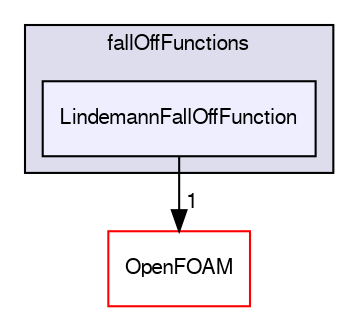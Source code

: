 digraph "src/thermophysicalModels/specie/reaction/reactionRate/fallOffFunctions/LindemannFallOffFunction" {
  bgcolor=transparent;
  compound=true
  node [ fontsize="10", fontname="FreeSans"];
  edge [ labelfontsize="10", labelfontname="FreeSans"];
  subgraph clusterdir_0ed38e6dbdad451b33e6b8c399596aaa {
    graph [ bgcolor="#ddddee", pencolor="black", label="fallOffFunctions" fontname="FreeSans", fontsize="10", URL="dir_0ed38e6dbdad451b33e6b8c399596aaa.html"]
  dir_7d514e853af43e7796b9244754c79151 [shape=box, label="LindemannFallOffFunction", style="filled", fillcolor="#eeeeff", pencolor="black", URL="dir_7d514e853af43e7796b9244754c79151.html"];
  }
  dir_c5473ff19b20e6ec4dfe5c310b3778a8 [shape=box label="OpenFOAM" color="red" URL="dir_c5473ff19b20e6ec4dfe5c310b3778a8.html"];
  dir_7d514e853af43e7796b9244754c79151->dir_c5473ff19b20e6ec4dfe5c310b3778a8 [headlabel="1", labeldistance=1.5 headhref="dir_002695_001706.html"];
}
